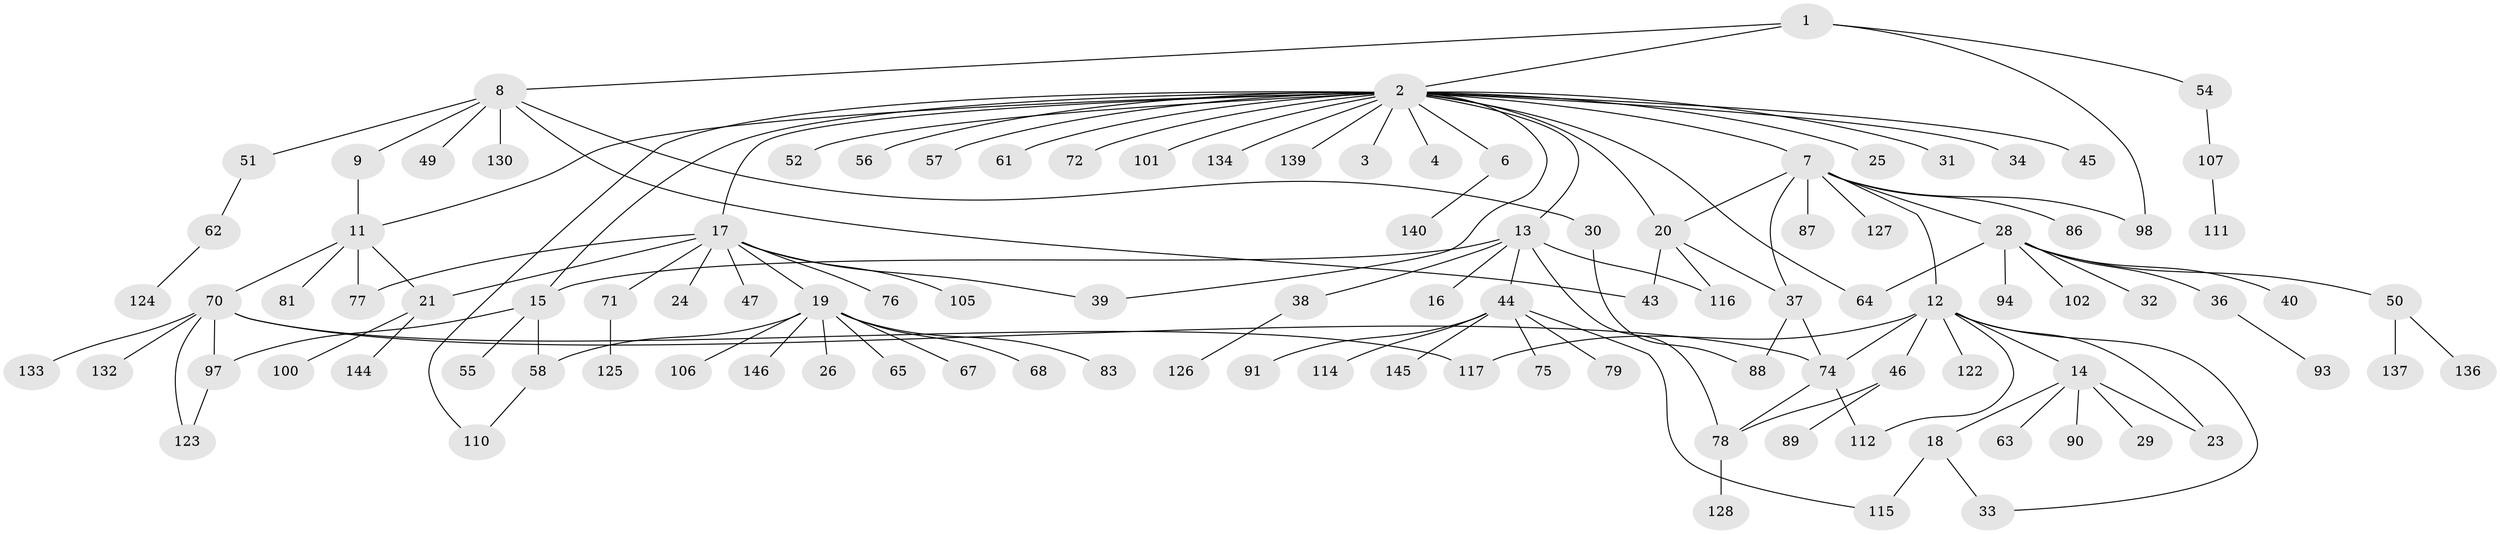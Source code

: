 // original degree distribution, {5: 0.02027027027027027, 18: 0.006756756756756757, 2: 0.2702702702702703, 1: 0.5, 10: 0.02702702702702703, 7: 0.02027027027027027, 9: 0.013513513513513514, 8: 0.006756756756756757, 3: 0.08108108108108109, 6: 0.013513513513513514, 4: 0.04054054054054054}
// Generated by graph-tools (version 1.1) at 2025/11/02/27/25 16:11:14]
// undirected, 108 vertices, 132 edges
graph export_dot {
graph [start="1"]
  node [color=gray90,style=filled];
  1 [super="+103"];
  2 [super="+5"];
  3 [super="+41"];
  4;
  6;
  7 [super="+22"];
  8 [super="+10"];
  9;
  11 [super="+96"];
  12 [super="+48"];
  13 [super="+141"];
  14 [super="+35"];
  15 [super="+82"];
  16 [super="+53"];
  17 [super="+84"];
  18 [super="+42"];
  19 [super="+27"];
  20 [super="+73"];
  21;
  23;
  24;
  25;
  26;
  28 [super="+113"];
  29 [super="+119"];
  30;
  31;
  32 [super="+80"];
  33;
  34 [super="+108"];
  36;
  37 [super="+66"];
  38 [super="+131"];
  39;
  40;
  43;
  44 [super="+59"];
  45;
  46 [super="+99"];
  47;
  49;
  50 [super="+120"];
  51;
  52 [super="+104"];
  54 [super="+69"];
  55 [super="+60"];
  56;
  57;
  58 [super="+85"];
  61 [super="+142"];
  62 [super="+147"];
  63;
  64;
  65;
  67;
  68;
  70 [super="+143"];
  71;
  72 [super="+135"];
  74;
  75;
  76;
  77;
  78 [super="+95"];
  79;
  81;
  83;
  86;
  87;
  88 [super="+92"];
  89;
  90;
  91;
  93 [super="+109"];
  94;
  97;
  98 [super="+129"];
  100 [super="+118"];
  101;
  102;
  105;
  106;
  107;
  110;
  111;
  112;
  114;
  115 [super="+138"];
  116;
  117 [super="+121"];
  122 [super="+148"];
  123;
  124;
  125;
  126;
  127;
  128;
  130;
  132;
  133;
  134;
  136;
  137;
  139;
  140;
  144;
  145;
  146;
  1 -- 2;
  1 -- 8;
  1 -- 54;
  1 -- 98;
  2 -- 3;
  2 -- 4;
  2 -- 7 [weight=2];
  2 -- 13;
  2 -- 25;
  2 -- 31;
  2 -- 34;
  2 -- 39;
  2 -- 45;
  2 -- 56;
  2 -- 57;
  2 -- 64;
  2 -- 72;
  2 -- 101;
  2 -- 134;
  2 -- 15;
  2 -- 6;
  2 -- 11;
  2 -- 139;
  2 -- 110;
  2 -- 17;
  2 -- 20;
  2 -- 52;
  2 -- 61;
  6 -- 140;
  7 -- 12;
  7 -- 20;
  7 -- 28;
  7 -- 37;
  7 -- 86;
  7 -- 98;
  7 -- 127;
  7 -- 87;
  8 -- 9;
  8 -- 43;
  8 -- 49;
  8 -- 51;
  8 -- 130;
  8 -- 30;
  9 -- 11;
  11 -- 21;
  11 -- 70;
  11 -- 77;
  11 -- 81;
  12 -- 14;
  12 -- 23;
  12 -- 46;
  12 -- 74;
  12 -- 112;
  12 -- 117;
  12 -- 122;
  12 -- 33;
  13 -- 15;
  13 -- 16;
  13 -- 38;
  13 -- 44;
  13 -- 78;
  13 -- 116;
  14 -- 18;
  14 -- 23;
  14 -- 29;
  14 -- 63;
  14 -- 90;
  15 -- 55;
  15 -- 97;
  15 -- 58;
  17 -- 19;
  17 -- 21;
  17 -- 24;
  17 -- 39;
  17 -- 47;
  17 -- 71;
  17 -- 76;
  17 -- 105;
  17 -- 77;
  18 -- 33;
  18 -- 115;
  19 -- 26;
  19 -- 58;
  19 -- 65;
  19 -- 67;
  19 -- 68;
  19 -- 83;
  19 -- 106;
  19 -- 146;
  20 -- 43;
  20 -- 116;
  20 -- 37;
  21 -- 100;
  21 -- 144;
  28 -- 32;
  28 -- 36;
  28 -- 40;
  28 -- 50;
  28 -- 64;
  28 -- 94;
  28 -- 102;
  30 -- 88;
  36 -- 93;
  37 -- 74;
  37 -- 88;
  38 -- 126;
  44 -- 79;
  44 -- 91;
  44 -- 114;
  44 -- 145;
  44 -- 75;
  44 -- 115;
  46 -- 89;
  46 -- 78;
  50 -- 136;
  50 -- 137;
  51 -- 62;
  54 -- 107;
  58 -- 110;
  62 -- 124;
  70 -- 74;
  70 -- 123;
  70 -- 132;
  70 -- 133;
  70 -- 97;
  70 -- 117;
  71 -- 125;
  74 -- 112;
  74 -- 78;
  78 -- 128;
  97 -- 123;
  107 -- 111;
}
